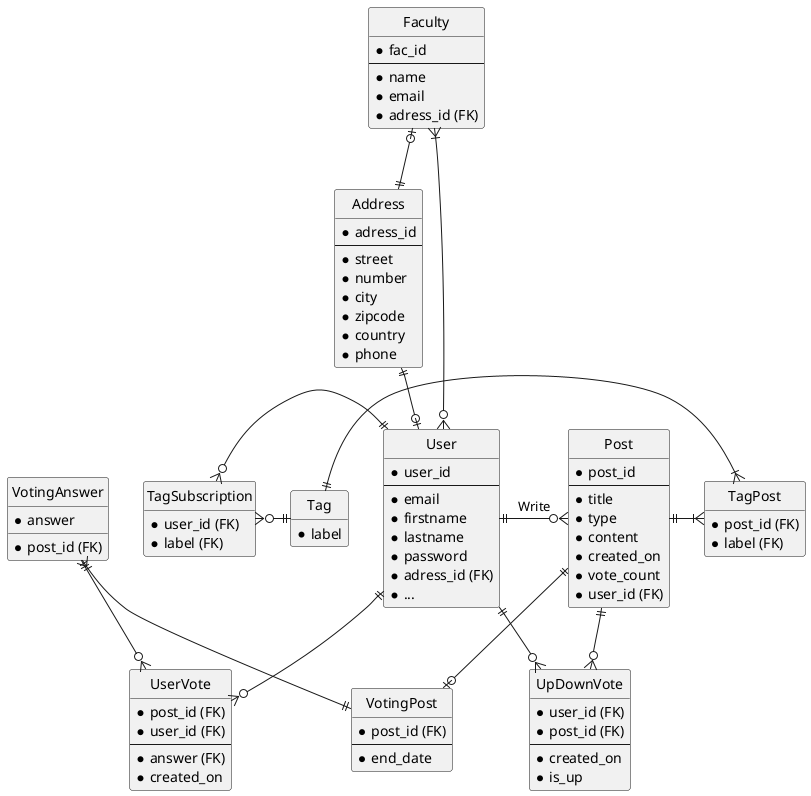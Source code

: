 @startuml db_mdl

hide circle
hide empty members

' entity Entity {
'    * identifying_attribute
'    --
'    * mandatory_attribute
'    optional_attribute
' }

' ' zero or one
' A |o--o| B

' ' exactly one
' C ||--|| D

' ' zero or many
' E }o--o{ F

' ' one or many
' G }|--|{ H

entity User {
  * user_id
  --
  * email 
  * firstname 
  * lastname
  * password
  * adress_id (FK)
  * ...
}

entity Address {
  * adress_id
  --
  * street
  * number
  * city
  * zipcode
  * country
  * phone
}



entity UpDownVote {
  * user_id (FK)
  * post_id (FK)
  --
  * created_on
  * is_up
}

entity TagSubscription{
  * user_id (FK)
  * label (FK)
}

entity Tag {
  * label
}

entity Post {
  * post_id
  --
  * title
  * type
  * content
  * created_on
  * vote_count
  * user_id (FK)
}


entity VotingPost {
  * post_id (FK)
  --
  * end_date
}

entity TagPost {
    * post_id (FK)
    * label (FK)
}

entity UserVote {
  * post_id (FK)
  * user_id (FK)
  --
  * answer (FK)
  * created_on
}

entity VotingAnswer{
  * post_id (FK)
  * answer
}

entity Faculty  {
  * fac_id
  --
  * name
  * email
  * adress_id (FK)
}

Address ||--o| User


Faculty }|--o{ User
Faculty |o--|| Address


User ||-o{ Post : Write
User ||--o{ UpDownVote 
Post ||--o{ UpDownVote 

Post ||--o| VotingPost
VotingAnswer}|-|| VotingPost

User  ||--o{ UserVote
VotingAnswer ||--o{  UserVote 

TagSubscription }o-|| User
TagSubscription }o-|| Tag

Tag  ||-|{  TagPost
Post ||-|{  TagPost
@enduml
